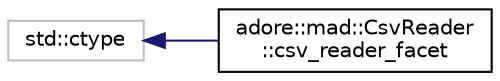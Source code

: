 digraph "Graphical Class Hierarchy"
{
 // LATEX_PDF_SIZE
  edge [fontname="Helvetica",fontsize="10",labelfontname="Helvetica",labelfontsize="10"];
  node [fontname="Helvetica",fontsize="10",shape=record];
  rankdir="LR";
  Node402 [label="std::ctype",height=0.2,width=0.4,color="grey75", fillcolor="white", style="filled",tooltip=" "];
  Node402 -> Node0 [dir="back",color="midnightblue",fontsize="10",style="solid",fontname="Helvetica"];
  Node0 [label="adore::mad::CsvReader\l::csv_reader_facet",height=0.2,width=0.4,color="black", fillcolor="white", style="filled",URL="$structadore_1_1mad_1_1CsvReader_1_1csv__reader__facet.html",tooltip="a helper construct to facilitate reading csv files"];
}
